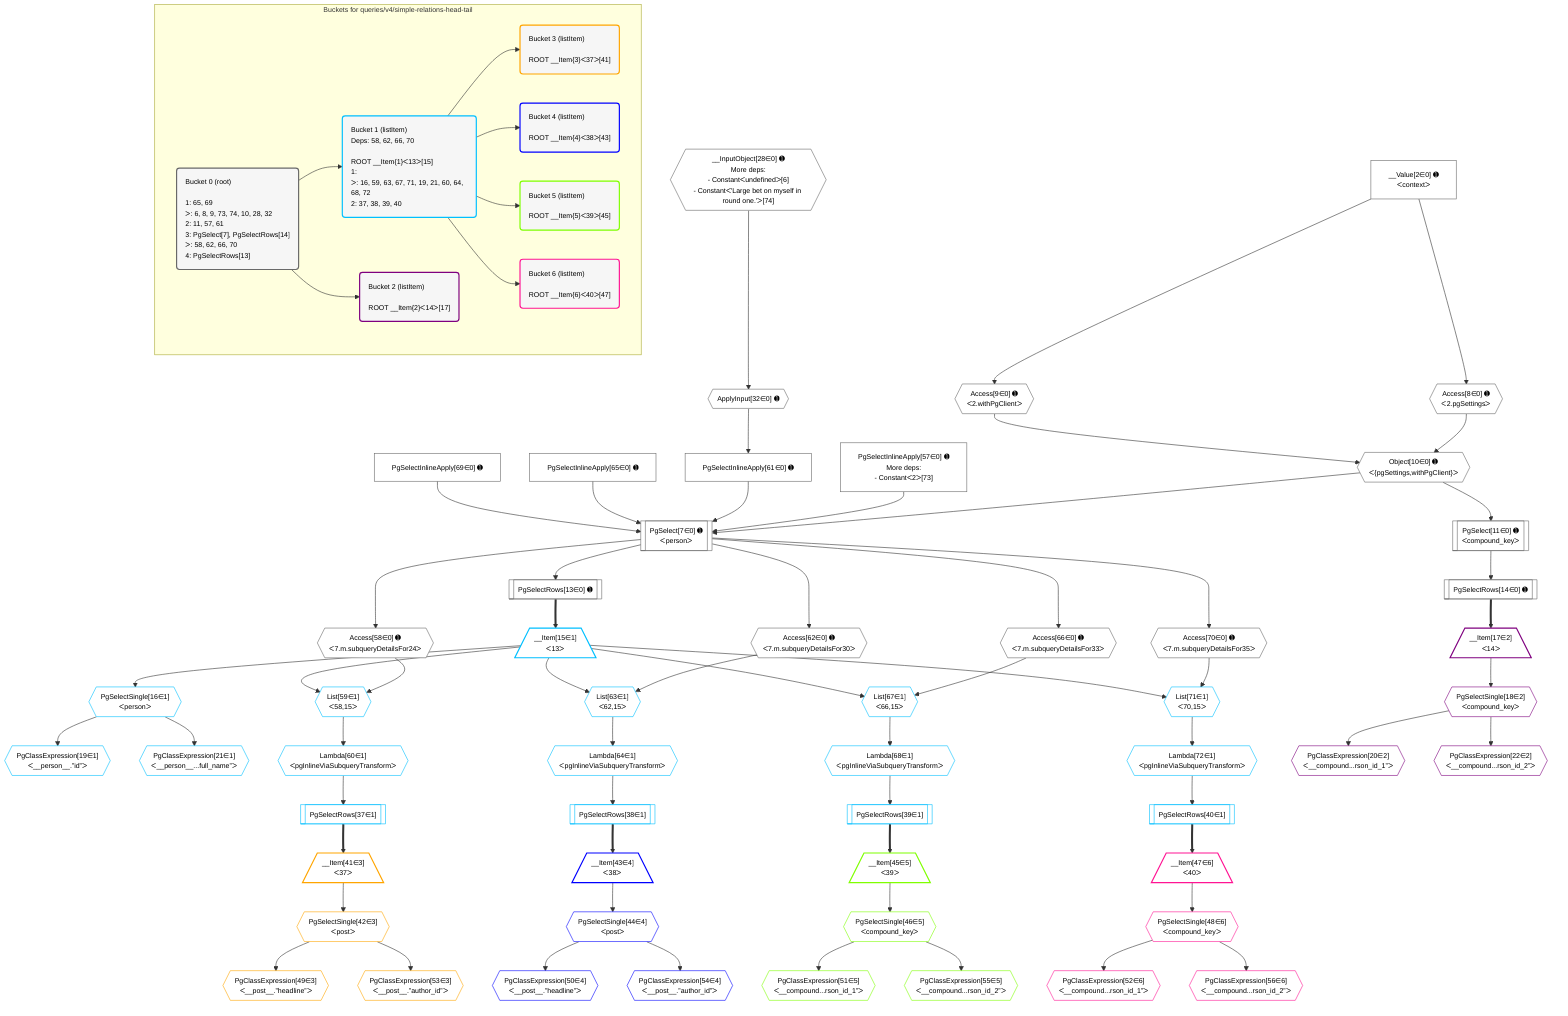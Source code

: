 %%{init: {'themeVariables': { 'fontSize': '12px'}}}%%
graph TD
    classDef path fill:#eee,stroke:#000,color:#000
    classDef plan fill:#fff,stroke-width:1px,color:#000
    classDef itemplan fill:#fff,stroke-width:2px,color:#000
    classDef unbatchedplan fill:#dff,stroke-width:1px,color:#000
    classDef sideeffectplan fill:#fcc,stroke-width:2px,color:#000
    classDef bucket fill:#f6f6f6,color:#000,stroke-width:2px,text-align:left

    subgraph "Buckets for queries/v4/simple-relations-head-tail"
    Bucket0("Bucket 0 (root)<br /><br />1: 65, 69<br />ᐳ: 6, 8, 9, 73, 74, 10, 28, 32<br />2: 11, 57, 61<br />3: PgSelect[7], PgSelectRows[14]<br />ᐳ: 58, 62, 66, 70<br />4: PgSelectRows[13]"):::bucket
    Bucket1("Bucket 1 (listItem)<br />Deps: 58, 62, 66, 70<br /><br />ROOT __Item{1}ᐸ13ᐳ[15]<br />1: <br />ᐳ: 16, 59, 63, 67, 71, 19, 21, 60, 64, 68, 72<br />2: 37, 38, 39, 40"):::bucket
    Bucket2("Bucket 2 (listItem)<br /><br />ROOT __Item{2}ᐸ14ᐳ[17]"):::bucket
    Bucket3("Bucket 3 (listItem)<br /><br />ROOT __Item{3}ᐸ37ᐳ[41]"):::bucket
    Bucket4("Bucket 4 (listItem)<br /><br />ROOT __Item{4}ᐸ38ᐳ[43]"):::bucket
    Bucket5("Bucket 5 (listItem)<br /><br />ROOT __Item{5}ᐸ39ᐳ[45]"):::bucket
    Bucket6("Bucket 6 (listItem)<br /><br />ROOT __Item{6}ᐸ40ᐳ[47]"):::bucket
    end
    Bucket0 --> Bucket1 & Bucket2
    Bucket1 --> Bucket3 & Bucket4 & Bucket5 & Bucket6

    %% plan dependencies
    PgSelect7[["PgSelect[7∈0] ➊<br />ᐸpersonᐳ"]]:::plan
    Object10{{"Object[10∈0] ➊<br />ᐸ{pgSettings,withPgClient}ᐳ"}}:::plan
    PgSelectInlineApply57["PgSelectInlineApply[57∈0] ➊<br />More deps:<br />- Constantᐸ2ᐳ[73]"]:::plan
    PgSelectInlineApply61["PgSelectInlineApply[61∈0] ➊"]:::plan
    PgSelectInlineApply65["PgSelectInlineApply[65∈0] ➊"]:::plan
    PgSelectInlineApply69["PgSelectInlineApply[69∈0] ➊"]:::plan
    Object10 & PgSelectInlineApply57 & PgSelectInlineApply61 & PgSelectInlineApply65 & PgSelectInlineApply69 --> PgSelect7
    Access8{{"Access[8∈0] ➊<br />ᐸ2.pgSettingsᐳ"}}:::plan
    Access9{{"Access[9∈0] ➊<br />ᐸ2.withPgClientᐳ"}}:::plan
    Access8 & Access9 --> Object10
    __InputObject28{{"__InputObject[28∈0] ➊<br />More deps:<br />- Constantᐸundefinedᐳ[6]<br />- Constantᐸ'Large bet on myself in round one.'ᐳ[74]"}}:::plan
    __Value2["__Value[2∈0] ➊<br />ᐸcontextᐳ"]:::plan
    __Value2 --> Access8
    __Value2 --> Access9
    PgSelect11[["PgSelect[11∈0] ➊<br />ᐸcompound_keyᐳ"]]:::plan
    Object10 --> PgSelect11
    PgSelectRows13[["PgSelectRows[13∈0] ➊"]]:::plan
    PgSelect7 --> PgSelectRows13
    PgSelectRows14[["PgSelectRows[14∈0] ➊"]]:::plan
    PgSelect11 --> PgSelectRows14
    ApplyInput32{{"ApplyInput[32∈0] ➊"}}:::plan
    __InputObject28 --> ApplyInput32
    Access58{{"Access[58∈0] ➊<br />ᐸ7.m.subqueryDetailsFor24ᐳ"}}:::plan
    PgSelect7 --> Access58
    ApplyInput32 --> PgSelectInlineApply61
    Access62{{"Access[62∈0] ➊<br />ᐸ7.m.subqueryDetailsFor30ᐳ"}}:::plan
    PgSelect7 --> Access62
    Access66{{"Access[66∈0] ➊<br />ᐸ7.m.subqueryDetailsFor33ᐳ"}}:::plan
    PgSelect7 --> Access66
    Access70{{"Access[70∈0] ➊<br />ᐸ7.m.subqueryDetailsFor35ᐳ"}}:::plan
    PgSelect7 --> Access70
    List59{{"List[59∈1]<br />ᐸ58,15ᐳ"}}:::plan
    __Item15[/"__Item[15∈1]<br />ᐸ13ᐳ"\]:::itemplan
    Access58 & __Item15 --> List59
    List63{{"List[63∈1]<br />ᐸ62,15ᐳ"}}:::plan
    Access62 & __Item15 --> List63
    List67{{"List[67∈1]<br />ᐸ66,15ᐳ"}}:::plan
    Access66 & __Item15 --> List67
    List71{{"List[71∈1]<br />ᐸ70,15ᐳ"}}:::plan
    Access70 & __Item15 --> List71
    PgSelectRows13 ==> __Item15
    PgSelectSingle16{{"PgSelectSingle[16∈1]<br />ᐸpersonᐳ"}}:::plan
    __Item15 --> PgSelectSingle16
    PgClassExpression19{{"PgClassExpression[19∈1]<br />ᐸ__person__.”id”ᐳ"}}:::plan
    PgSelectSingle16 --> PgClassExpression19
    PgClassExpression21{{"PgClassExpression[21∈1]<br />ᐸ__person__...full_name”ᐳ"}}:::plan
    PgSelectSingle16 --> PgClassExpression21
    PgSelectRows37[["PgSelectRows[37∈1]"]]:::plan
    Lambda60{{"Lambda[60∈1]<br />ᐸpgInlineViaSubqueryTransformᐳ"}}:::plan
    Lambda60 --> PgSelectRows37
    PgSelectRows38[["PgSelectRows[38∈1]"]]:::plan
    Lambda64{{"Lambda[64∈1]<br />ᐸpgInlineViaSubqueryTransformᐳ"}}:::plan
    Lambda64 --> PgSelectRows38
    PgSelectRows39[["PgSelectRows[39∈1]"]]:::plan
    Lambda68{{"Lambda[68∈1]<br />ᐸpgInlineViaSubqueryTransformᐳ"}}:::plan
    Lambda68 --> PgSelectRows39
    PgSelectRows40[["PgSelectRows[40∈1]"]]:::plan
    Lambda72{{"Lambda[72∈1]<br />ᐸpgInlineViaSubqueryTransformᐳ"}}:::plan
    Lambda72 --> PgSelectRows40
    List59 --> Lambda60
    List63 --> Lambda64
    List67 --> Lambda68
    List71 --> Lambda72
    __Item17[/"__Item[17∈2]<br />ᐸ14ᐳ"\]:::itemplan
    PgSelectRows14 ==> __Item17
    PgSelectSingle18{{"PgSelectSingle[18∈2]<br />ᐸcompound_keyᐳ"}}:::plan
    __Item17 --> PgSelectSingle18
    PgClassExpression20{{"PgClassExpression[20∈2]<br />ᐸ__compound...rson_id_1”ᐳ"}}:::plan
    PgSelectSingle18 --> PgClassExpression20
    PgClassExpression22{{"PgClassExpression[22∈2]<br />ᐸ__compound...rson_id_2”ᐳ"}}:::plan
    PgSelectSingle18 --> PgClassExpression22
    __Item41[/"__Item[41∈3]<br />ᐸ37ᐳ"\]:::itemplan
    PgSelectRows37 ==> __Item41
    PgSelectSingle42{{"PgSelectSingle[42∈3]<br />ᐸpostᐳ"}}:::plan
    __Item41 --> PgSelectSingle42
    PgClassExpression49{{"PgClassExpression[49∈3]<br />ᐸ__post__.”headline”ᐳ"}}:::plan
    PgSelectSingle42 --> PgClassExpression49
    PgClassExpression53{{"PgClassExpression[53∈3]<br />ᐸ__post__.”author_id”ᐳ"}}:::plan
    PgSelectSingle42 --> PgClassExpression53
    __Item43[/"__Item[43∈4]<br />ᐸ38ᐳ"\]:::itemplan
    PgSelectRows38 ==> __Item43
    PgSelectSingle44{{"PgSelectSingle[44∈4]<br />ᐸpostᐳ"}}:::plan
    __Item43 --> PgSelectSingle44
    PgClassExpression50{{"PgClassExpression[50∈4]<br />ᐸ__post__.”headline”ᐳ"}}:::plan
    PgSelectSingle44 --> PgClassExpression50
    PgClassExpression54{{"PgClassExpression[54∈4]<br />ᐸ__post__.”author_id”ᐳ"}}:::plan
    PgSelectSingle44 --> PgClassExpression54
    __Item45[/"__Item[45∈5]<br />ᐸ39ᐳ"\]:::itemplan
    PgSelectRows39 ==> __Item45
    PgSelectSingle46{{"PgSelectSingle[46∈5]<br />ᐸcompound_keyᐳ"}}:::plan
    __Item45 --> PgSelectSingle46
    PgClassExpression51{{"PgClassExpression[51∈5]<br />ᐸ__compound...rson_id_1”ᐳ"}}:::plan
    PgSelectSingle46 --> PgClassExpression51
    PgClassExpression55{{"PgClassExpression[55∈5]<br />ᐸ__compound...rson_id_2”ᐳ"}}:::plan
    PgSelectSingle46 --> PgClassExpression55
    __Item47[/"__Item[47∈6]<br />ᐸ40ᐳ"\]:::itemplan
    PgSelectRows40 ==> __Item47
    PgSelectSingle48{{"PgSelectSingle[48∈6]<br />ᐸcompound_keyᐳ"}}:::plan
    __Item47 --> PgSelectSingle48
    PgClassExpression52{{"PgClassExpression[52∈6]<br />ᐸ__compound...rson_id_1”ᐳ"}}:::plan
    PgSelectSingle48 --> PgClassExpression52
    PgClassExpression56{{"PgClassExpression[56∈6]<br />ᐸ__compound...rson_id_2”ᐳ"}}:::plan
    PgSelectSingle48 --> PgClassExpression56

    %% define steps
    classDef bucket0 stroke:#696969
    class Bucket0,__Value2,PgSelect7,Access8,Access9,Object10,PgSelect11,PgSelectRows13,PgSelectRows14,__InputObject28,ApplyInput32,PgSelectInlineApply57,Access58,PgSelectInlineApply61,Access62,PgSelectInlineApply65,Access66,PgSelectInlineApply69,Access70 bucket0
    classDef bucket1 stroke:#00bfff
    class Bucket1,__Item15,PgSelectSingle16,PgClassExpression19,PgClassExpression21,PgSelectRows37,PgSelectRows38,PgSelectRows39,PgSelectRows40,List59,Lambda60,List63,Lambda64,List67,Lambda68,List71,Lambda72 bucket1
    classDef bucket2 stroke:#7f007f
    class Bucket2,__Item17,PgSelectSingle18,PgClassExpression20,PgClassExpression22 bucket2
    classDef bucket3 stroke:#ffa500
    class Bucket3,__Item41,PgSelectSingle42,PgClassExpression49,PgClassExpression53 bucket3
    classDef bucket4 stroke:#0000ff
    class Bucket4,__Item43,PgSelectSingle44,PgClassExpression50,PgClassExpression54 bucket4
    classDef bucket5 stroke:#7fff00
    class Bucket5,__Item45,PgSelectSingle46,PgClassExpression51,PgClassExpression55 bucket5
    classDef bucket6 stroke:#ff1493
    class Bucket6,__Item47,PgSelectSingle48,PgClassExpression52,PgClassExpression56 bucket6